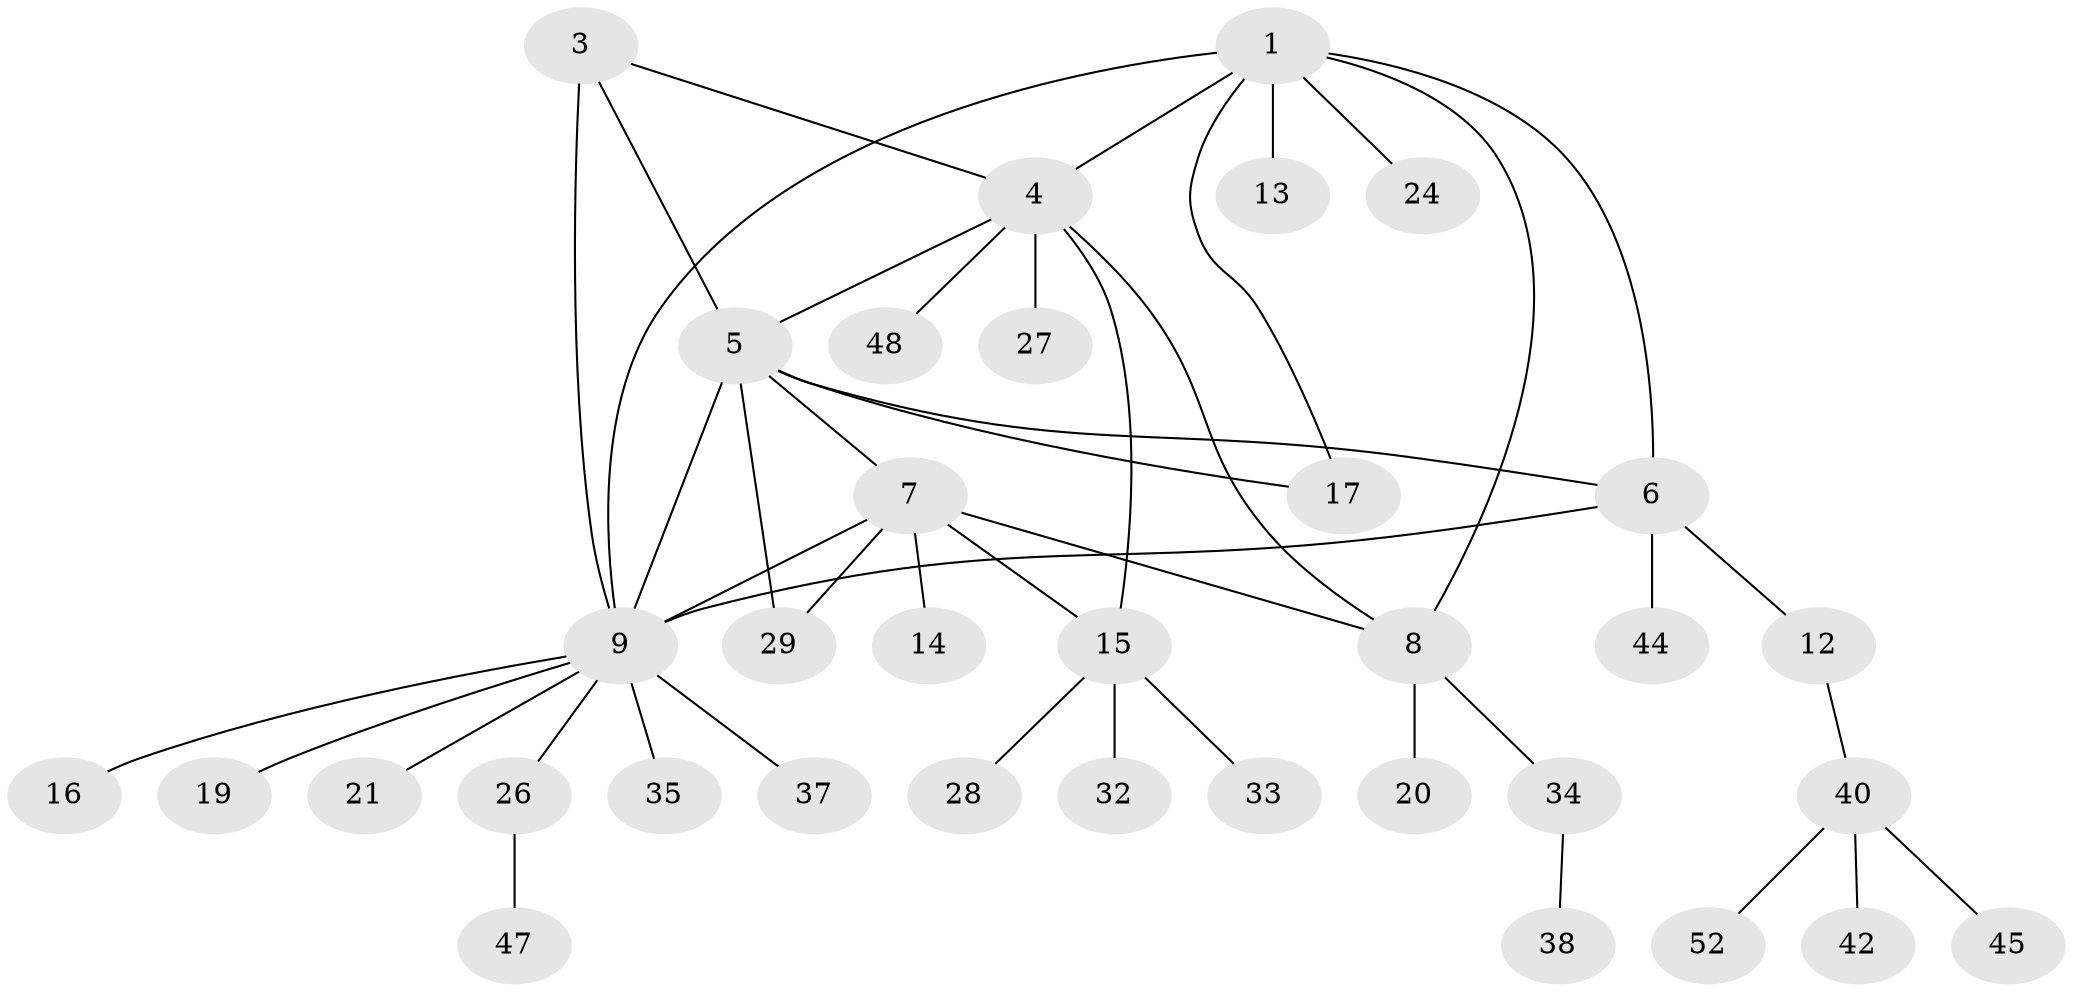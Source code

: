 // original degree distribution, {4: 0.057692307692307696, 5: 0.057692307692307696, 7: 0.038461538461538464, 6: 0.038461538461538464, 10: 0.019230769230769232, 3: 0.057692307692307696, 2: 0.2692307692307692, 1: 0.46153846153846156}
// Generated by graph-tools (version 1.1) at 2025/11/02/27/25 16:11:30]
// undirected, 35 vertices, 45 edges
graph export_dot {
graph [start="1"]
  node [color=gray90,style=filled];
  1 [super="+2"];
  3 [super="+36"];
  4 [super="+25"];
  5 [super="+41"];
  6 [super="+11"];
  7 [super="+50"];
  8 [super="+18"];
  9 [super="+10"];
  12;
  13 [super="+30"];
  14;
  15 [super="+43"];
  16;
  17 [super="+22"];
  19;
  20 [super="+23"];
  21;
  24;
  26 [super="+31"];
  27;
  28;
  29;
  32;
  33;
  34;
  35;
  37 [super="+39"];
  38 [super="+46"];
  40 [super="+51"];
  42;
  44;
  45;
  47;
  48 [super="+49"];
  52;
  1 -- 4;
  1 -- 6;
  1 -- 9;
  1 -- 17;
  1 -- 8;
  1 -- 24;
  1 -- 13;
  3 -- 4;
  3 -- 5;
  3 -- 9;
  4 -- 8;
  4 -- 15;
  4 -- 27;
  4 -- 48;
  4 -- 5;
  5 -- 6;
  5 -- 7;
  5 -- 29;
  5 -- 9;
  5 -- 17;
  6 -- 12;
  6 -- 44;
  6 -- 9;
  7 -- 8;
  7 -- 9;
  7 -- 14;
  7 -- 29;
  7 -- 15;
  8 -- 34;
  8 -- 20;
  9 -- 16;
  9 -- 19;
  9 -- 21;
  9 -- 35;
  9 -- 37;
  9 -- 26;
  12 -- 40;
  15 -- 28;
  15 -- 32;
  15 -- 33;
  26 -- 47;
  34 -- 38;
  40 -- 42;
  40 -- 45;
  40 -- 52;
}
